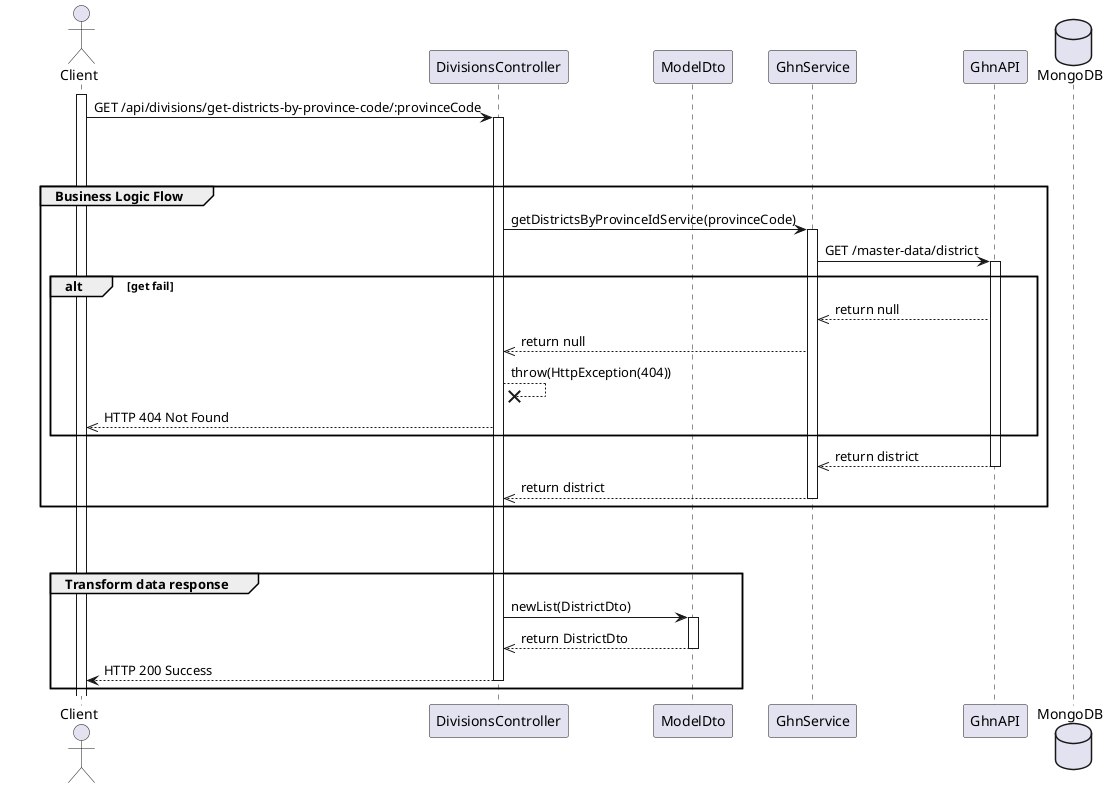 @startuml View list Disctricts

actor Client

participant DivisionsController
participant ModelDto
participant GhnService 
participant GhnAPI

database MongoDB

' Step 1
    activate Client
    Client -> DivisionsController: GET /api/divisions/get-districts-by-province-code/:provinceCode
    activate DivisionsController

break
break

' step 2
group Business Logic Flow
    DivisionsController -> GhnService: getDistrictsByProvinceIdService(provinceCode)
    activate GhnService
    GhnService -> GhnAPI: GET /master-data/district
    activate GhnAPI

    alt get fail
        GhnAPI -->> GhnService: return null
        GhnService -->> DivisionsController: return null
        DivisionsController --x DivisionsController: throw(HttpException(404))
        DivisionsController -->> Client: HTTP 404 Not Found
    end

    GhnAPI -->> GhnService: return district
    deactivate GhnAPI
    GhnService -->> DivisionsController: return district
    deactivate GhnService

end
break
break

group Transform data response
    DivisionsController -> ModelDto: newList(DistrictDto)
    activate ModelDto
    ModelDto -->> DivisionsController: return DistrictDto 
    deactivate ModelDto
    
DivisionsController --> Client: HTTP 200 Success
deactivate DivisionsController
end



@enduml